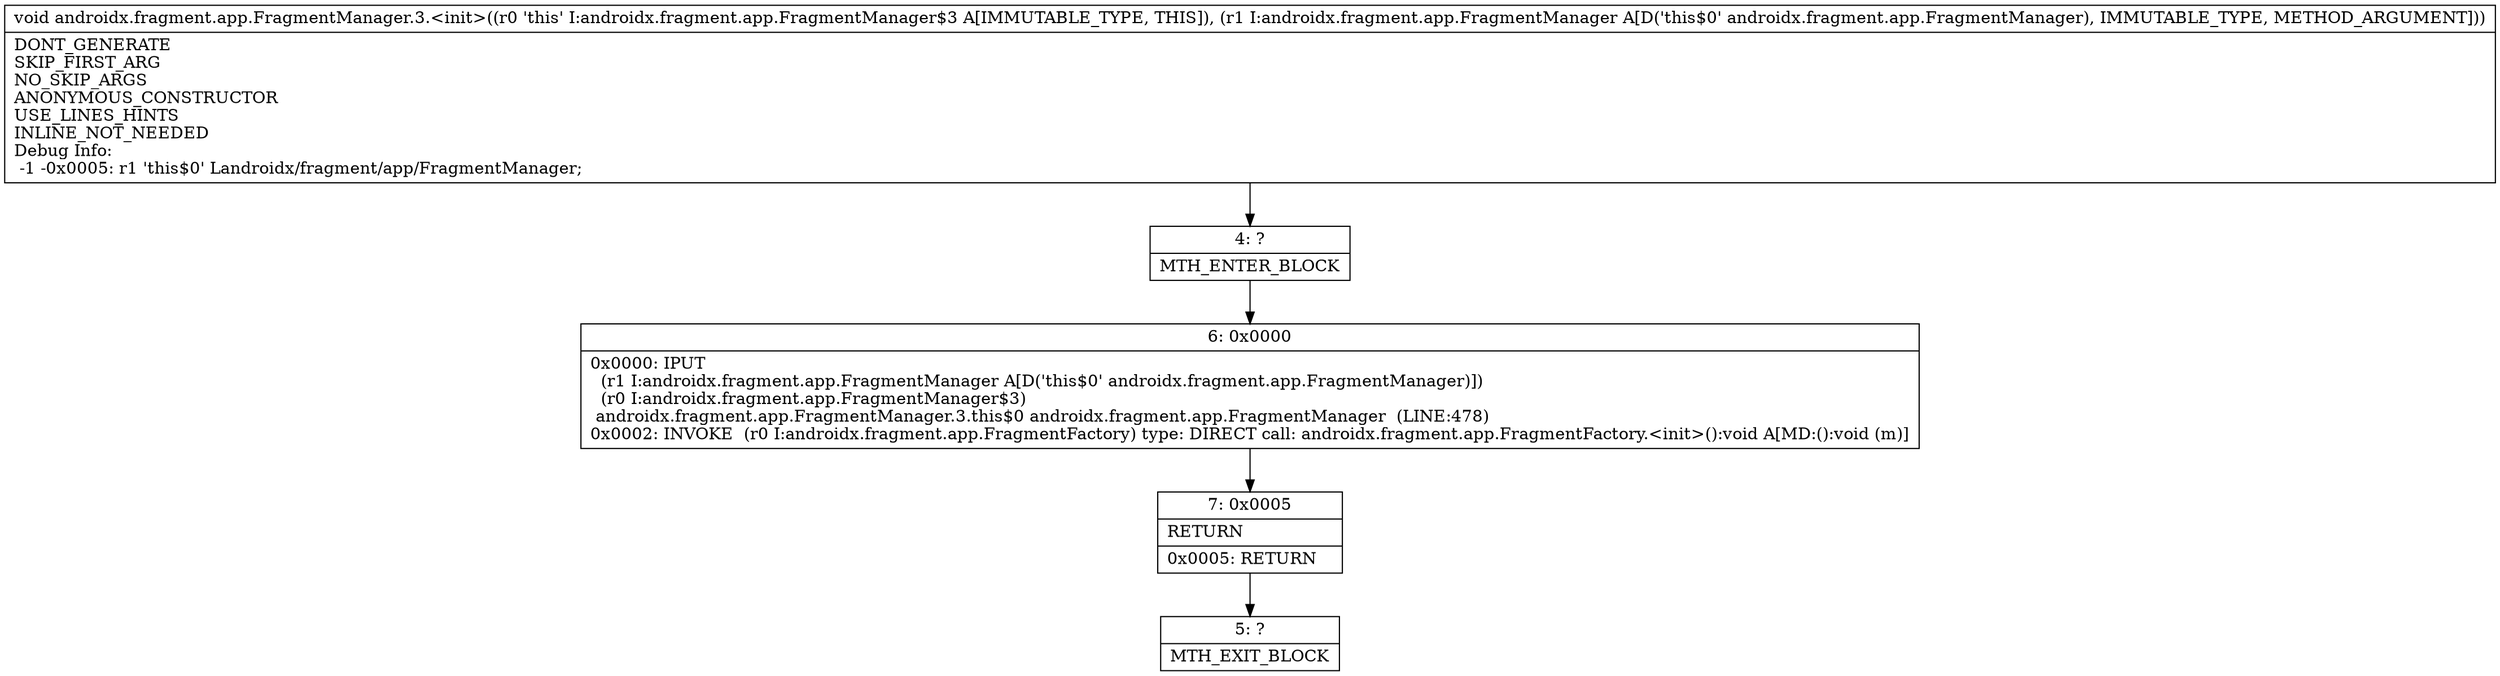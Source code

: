 digraph "CFG forandroidx.fragment.app.FragmentManager.3.\<init\>(Landroidx\/fragment\/app\/FragmentManager;)V" {
Node_4 [shape=record,label="{4\:\ ?|MTH_ENTER_BLOCK\l}"];
Node_6 [shape=record,label="{6\:\ 0x0000|0x0000: IPUT  \l  (r1 I:androidx.fragment.app.FragmentManager A[D('this$0' androidx.fragment.app.FragmentManager)])\l  (r0 I:androidx.fragment.app.FragmentManager$3)\l androidx.fragment.app.FragmentManager.3.this$0 androidx.fragment.app.FragmentManager  (LINE:478)\l0x0002: INVOKE  (r0 I:androidx.fragment.app.FragmentFactory) type: DIRECT call: androidx.fragment.app.FragmentFactory.\<init\>():void A[MD:():void (m)]\l}"];
Node_7 [shape=record,label="{7\:\ 0x0005|RETURN\l|0x0005: RETURN   \l}"];
Node_5 [shape=record,label="{5\:\ ?|MTH_EXIT_BLOCK\l}"];
MethodNode[shape=record,label="{void androidx.fragment.app.FragmentManager.3.\<init\>((r0 'this' I:androidx.fragment.app.FragmentManager$3 A[IMMUTABLE_TYPE, THIS]), (r1 I:androidx.fragment.app.FragmentManager A[D('this$0' androidx.fragment.app.FragmentManager), IMMUTABLE_TYPE, METHOD_ARGUMENT]))  | DONT_GENERATE\lSKIP_FIRST_ARG\lNO_SKIP_ARGS\lANONYMOUS_CONSTRUCTOR\lUSE_LINES_HINTS\lINLINE_NOT_NEEDED\lDebug Info:\l  \-1 \-0x0005: r1 'this$0' Landroidx\/fragment\/app\/FragmentManager;\l}"];
MethodNode -> Node_4;Node_4 -> Node_6;
Node_6 -> Node_7;
Node_7 -> Node_5;
}

